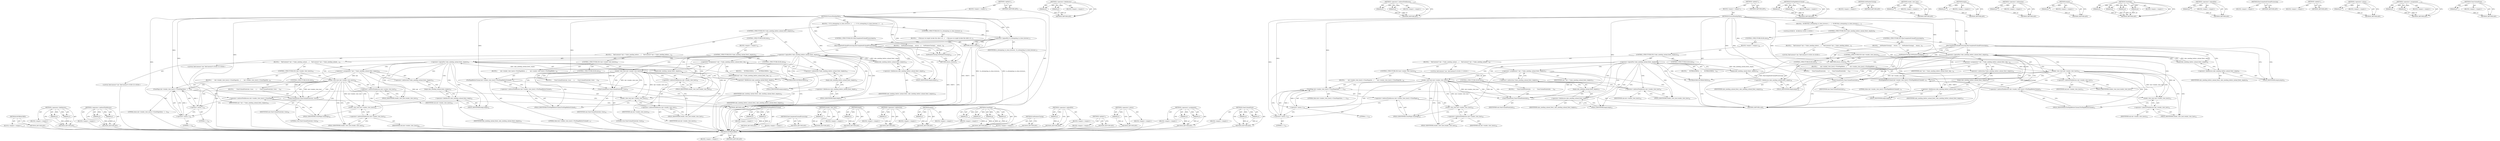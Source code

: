digraph "ClearUnloadState" {
vulnerable_175 [label=<(METHOD,NOTREACHED)>];
vulnerable_176 [label=<(BLOCK,&lt;empty&gt;,&lt;empty&gt;)>];
vulnerable_177 [label=<(METHOD_RETURN,ANY)>];
vulnerable_128 [label=<(METHOD,&lt;operator&gt;.fieldAccess)>];
vulnerable_129 [label=<(PARAM,p1)>];
vulnerable_130 [label=<(PARAM,p2)>];
vulnerable_131 [label=<(BLOCK,&lt;empty&gt;,&lt;empty&gt;)>];
vulnerable_132 [label=<(METHOD_RETURN,ANY)>];
vulnerable_150 [label=<(METHOD,&lt;operator&gt;.indirectFieldAccess)>];
vulnerable_151 [label=<(PARAM,p1)>];
vulnerable_152 [label=<(PARAM,p2)>];
vulnerable_153 [label=<(BLOCK,&lt;empty&gt;,&lt;empty&gt;)>];
vulnerable_154 [label=<(METHOD_RETURN,ANY)>];
vulnerable_6 [label=<(METHOD,&lt;global&gt;)<SUB>1</SUB>>];
vulnerable_7 [label=<(BLOCK,&lt;empty&gt;,&lt;empty&gt;)<SUB>1</SUB>>];
vulnerable_8 [label=<(METHOD,ProcessPendingTabs)<SUB>1</SUB>>];
vulnerable_9 [label=<(BLOCK,{
  DCHECK(is_attempting_to_close_browser_);
 
...,{
  DCHECK(is_attempting_to_close_browser_);
 
...)<SUB>1</SUB>>];
vulnerable_10 [label="<(LOCAL,DCHECK : DCHECK)<SUB>2</SUB>>"];
vulnerable_11 [label=<(CONTROL_STRUCTURE,IF,if (HasCompletedUnloadProcessing()))<SUB>4</SUB>>];
vulnerable_12 [label=<(HasCompletedUnloadProcessing,HasCompletedUnloadProcessing())<SUB>4</SUB>>];
vulnerable_13 [label=<(BLOCK,{
    OnWindowClosing();
    return;
  },{
    OnWindowClosing();
    return;
  })<SUB>4</SUB>>];
vulnerable_14 [label=<(OnWindowClosing,OnWindowClosing())<SUB>5</SUB>>];
vulnerable_15 [label=<(RETURN,return;,return;)<SUB>6</SUB>>];
vulnerable_16 [label=<(CONTROL_STRUCTURE,IF,if (!tabs_needing_before_unload_fired_.empty()))<SUB>9</SUB>>];
vulnerable_17 [label=<(&lt;operator&gt;.logicalNot,!tabs_needing_before_unload_fired_.empty())<SUB>9</SUB>>];
vulnerable_18 [label=<(empty,tabs_needing_before_unload_fired_.empty())<SUB>9</SUB>>];
vulnerable_19 [label=<(&lt;operator&gt;.fieldAccess,tabs_needing_before_unload_fired_.empty)<SUB>9</SUB>>];
vulnerable_20 [label=<(IDENTIFIER,tabs_needing_before_unload_fired_,tabs_needing_before_unload_fired_.empty())<SUB>9</SUB>>];
vulnerable_21 [label=<(FIELD_IDENTIFIER,empty,empty)<SUB>9</SUB>>];
vulnerable_22 [label=<(BLOCK,{
    TabContents* tab = *(tabs_needing_before_...,{
    TabContents* tab = *(tabs_needing_before_...)<SUB>9</SUB>>];
vulnerable_23 [label="<(LOCAL,TabContents* tab: TabContents*)<SUB>10</SUB>>"];
vulnerable_24 [label=<(&lt;operator&gt;.assignment,* tab = *(tabs_needing_before_unload_fired_.beg...)<SUB>10</SUB>>];
vulnerable_25 [label=<(IDENTIFIER,tab,* tab = *(tabs_needing_before_unload_fired_.beg...)<SUB>10</SUB>>];
vulnerable_26 [label=<(&lt;operator&gt;.indirection,*(tabs_needing_before_unload_fired_.begin()))<SUB>10</SUB>>];
vulnerable_27 [label=<(begin,tabs_needing_before_unload_fired_.begin())<SUB>10</SUB>>];
vulnerable_28 [label=<(&lt;operator&gt;.fieldAccess,tabs_needing_before_unload_fired_.begin)<SUB>10</SUB>>];
vulnerable_29 [label=<(IDENTIFIER,tabs_needing_before_unload_fired_,tabs_needing_before_unload_fired_.begin())<SUB>10</SUB>>];
vulnerable_30 [label=<(FIELD_IDENTIFIER,begin,begin)<SUB>10</SUB>>];
vulnerable_31 [label=<(CONTROL_STRUCTURE,IF,if (tab-&gt;render_view_host()))<SUB>11</SUB>>];
vulnerable_32 [label=<(render_view_host,tab-&gt;render_view_host())<SUB>11</SUB>>];
vulnerable_33 [label=<(&lt;operator&gt;.indirectFieldAccess,tab-&gt;render_view_host)<SUB>11</SUB>>];
vulnerable_34 [label=<(IDENTIFIER,tab,tab-&gt;render_view_host())<SUB>11</SUB>>];
vulnerable_35 [label=<(FIELD_IDENTIFIER,render_view_host,render_view_host)<SUB>11</SUB>>];
vulnerable_36 [label=<(BLOCK,{
       tab-&gt;render_view_host()-&gt;FirePageBefor...,{
       tab-&gt;render_view_host()-&gt;FirePageBefor...)<SUB>11</SUB>>];
vulnerable_37 [label=<(FirePageBeforeUnload,tab-&gt;render_view_host()-&gt;FirePageBeforeUnload(f...)<SUB>12</SUB>>];
vulnerable_38 [label=<(&lt;operator&gt;.indirectFieldAccess,tab-&gt;render_view_host()-&gt;FirePageBeforeUnload)<SUB>12</SUB>>];
vulnerable_39 [label=<(render_view_host,tab-&gt;render_view_host())<SUB>12</SUB>>];
vulnerable_40 [label=<(&lt;operator&gt;.indirectFieldAccess,tab-&gt;render_view_host)<SUB>12</SUB>>];
vulnerable_41 [label=<(IDENTIFIER,tab,tab-&gt;render_view_host())<SUB>12</SUB>>];
vulnerable_42 [label=<(FIELD_IDENTIFIER,render_view_host,render_view_host)<SUB>12</SUB>>];
vulnerable_43 [label=<(FIELD_IDENTIFIER,FirePageBeforeUnload,FirePageBeforeUnload)<SUB>12</SUB>>];
vulnerable_44 [label=<(LITERAL,false,tab-&gt;render_view_host()-&gt;FirePageBeforeUnload(f...)<SUB>12</SUB>>];
vulnerable_45 [label=<(CONTROL_STRUCTURE,ELSE,else)<SUB>13</SUB>>];
vulnerable_46 [label=<(BLOCK,{
      ClearUnloadState(tab);
     },{
      ClearUnloadState(tab);
     })<SUB>13</SUB>>];
vulnerable_47 [label=<(ClearUnloadState,ClearUnloadState(tab))<SUB>14</SUB>>];
vulnerable_48 [label=<(IDENTIFIER,tab,ClearUnloadState(tab))<SUB>14</SUB>>];
vulnerable_49 [label=<(CONTROL_STRUCTURE,ELSE,else)<SUB>16</SUB>>];
vulnerable_50 [label=<(BLOCK,&lt;empty&gt;,&lt;empty&gt;)<SUB>16</SUB>>];
vulnerable_51 [label=<(CONTROL_STRUCTURE,IF,if (!tabs_needing_unload_fired_.empty()))<SUB>16</SUB>>];
vulnerable_52 [label=<(&lt;operator&gt;.logicalNot,!tabs_needing_unload_fired_.empty())<SUB>16</SUB>>];
vulnerable_53 [label=<(empty,tabs_needing_unload_fired_.empty())<SUB>16</SUB>>];
vulnerable_54 [label=<(&lt;operator&gt;.fieldAccess,tabs_needing_unload_fired_.empty)<SUB>16</SUB>>];
vulnerable_55 [label=<(IDENTIFIER,tabs_needing_unload_fired_,tabs_needing_unload_fired_.empty())<SUB>16</SUB>>];
vulnerable_56 [label=<(FIELD_IDENTIFIER,empty,empty)<SUB>16</SUB>>];
vulnerable_57 [label=<(BLOCK,{
    TabContents* tab = *(tabs_needing_unload_...,{
    TabContents* tab = *(tabs_needing_unload_...)<SUB>16</SUB>>];
vulnerable_58 [label="<(LOCAL,TabContents* tab: TabContents*)<SUB>17</SUB>>"];
vulnerable_59 [label=<(&lt;operator&gt;.assignment,* tab = *(tabs_needing_unload_fired_.begin()))<SUB>17</SUB>>];
vulnerable_60 [label=<(IDENTIFIER,tab,* tab = *(tabs_needing_unload_fired_.begin()))<SUB>17</SUB>>];
vulnerable_61 [label=<(&lt;operator&gt;.indirection,*(tabs_needing_unload_fired_.begin()))<SUB>17</SUB>>];
vulnerable_62 [label=<(begin,tabs_needing_unload_fired_.begin())<SUB>17</SUB>>];
vulnerable_63 [label=<(&lt;operator&gt;.fieldAccess,tabs_needing_unload_fired_.begin)<SUB>17</SUB>>];
vulnerable_64 [label=<(IDENTIFIER,tabs_needing_unload_fired_,tabs_needing_unload_fired_.begin())<SUB>17</SUB>>];
vulnerable_65 [label=<(FIELD_IDENTIFIER,begin,begin)<SUB>17</SUB>>];
vulnerable_66 [label=<(CONTROL_STRUCTURE,IF,if (tab-&gt;render_view_host()))<SUB>18</SUB>>];
vulnerable_67 [label=<(render_view_host,tab-&gt;render_view_host())<SUB>18</SUB>>];
vulnerable_68 [label=<(&lt;operator&gt;.indirectFieldAccess,tab-&gt;render_view_host)<SUB>18</SUB>>];
vulnerable_69 [label=<(IDENTIFIER,tab,tab-&gt;render_view_host())<SUB>18</SUB>>];
vulnerable_70 [label=<(FIELD_IDENTIFIER,render_view_host,render_view_host)<SUB>18</SUB>>];
vulnerable_71 [label=<(BLOCK,{
       tab-&gt;render_view_host()-&gt;ClosePage(fal...,{
       tab-&gt;render_view_host()-&gt;ClosePage(fal...)<SUB>18</SUB>>];
vulnerable_72 [label=<(ClosePage,tab-&gt;render_view_host()-&gt;ClosePage(false, -1, -1))<SUB>19</SUB>>];
vulnerable_73 [label=<(&lt;operator&gt;.indirectFieldAccess,tab-&gt;render_view_host()-&gt;ClosePage)<SUB>19</SUB>>];
vulnerable_74 [label=<(render_view_host,tab-&gt;render_view_host())<SUB>19</SUB>>];
vulnerable_75 [label=<(&lt;operator&gt;.indirectFieldAccess,tab-&gt;render_view_host)<SUB>19</SUB>>];
vulnerable_76 [label=<(IDENTIFIER,tab,tab-&gt;render_view_host())<SUB>19</SUB>>];
vulnerable_77 [label=<(FIELD_IDENTIFIER,render_view_host,render_view_host)<SUB>19</SUB>>];
vulnerable_78 [label=<(FIELD_IDENTIFIER,ClosePage,ClosePage)<SUB>19</SUB>>];
vulnerable_79 [label=<(LITERAL,false,tab-&gt;render_view_host()-&gt;ClosePage(false, -1, -1))<SUB>19</SUB>>];
vulnerable_80 [label=<(&lt;operator&gt;.minus,-1)<SUB>19</SUB>>];
vulnerable_81 [label=<(LITERAL,1,-1)<SUB>19</SUB>>];
vulnerable_82 [label=<(&lt;operator&gt;.minus,-1)<SUB>19</SUB>>];
vulnerable_83 [label=<(LITERAL,1,-1)<SUB>19</SUB>>];
vulnerable_84 [label=<(CONTROL_STRUCTURE,ELSE,else)<SUB>20</SUB>>];
vulnerable_85 [label=<(BLOCK,{
      ClearUnloadState(tab);
     },{
      ClearUnloadState(tab);
     })<SUB>20</SUB>>];
vulnerable_86 [label=<(ClearUnloadState,ClearUnloadState(tab))<SUB>21</SUB>>];
vulnerable_87 [label=<(IDENTIFIER,tab,ClearUnloadState(tab))<SUB>21</SUB>>];
vulnerable_88 [label=<(CONTROL_STRUCTURE,ELSE,else)<SUB>23</SUB>>];
vulnerable_89 [label=<(BLOCK,{
     NOTREACHED();
  },{
     NOTREACHED();
  })<SUB>23</SUB>>];
vulnerable_90 [label=<(NOTREACHED,NOTREACHED())<SUB>24</SUB>>];
vulnerable_91 [label=<(METHOD_RETURN,void)<SUB>1</SUB>>];
vulnerable_93 [label=<(METHOD_RETURN,ANY)<SUB>1</SUB>>];
vulnerable_155 [label=<(METHOD,FirePageBeforeUnload)>];
vulnerable_156 [label=<(PARAM,p1)>];
vulnerable_157 [label=<(PARAM,p2)>];
vulnerable_158 [label=<(BLOCK,&lt;empty&gt;,&lt;empty&gt;)>];
vulnerable_159 [label=<(METHOD_RETURN,ANY)>];
vulnerable_117 [label=<(METHOD,OnWindowClosing)>];
vulnerable_118 [label=<(BLOCK,&lt;empty&gt;,&lt;empty&gt;)>];
vulnerable_119 [label=<(METHOD_RETURN,ANY)>];
vulnerable_146 [label=<(METHOD,render_view_host)>];
vulnerable_147 [label=<(PARAM,p1)>];
vulnerable_148 [label=<(BLOCK,&lt;empty&gt;,&lt;empty&gt;)>];
vulnerable_149 [label=<(METHOD_RETURN,ANY)>];
vulnerable_142 [label=<(METHOD,begin)>];
vulnerable_143 [label=<(PARAM,p1)>];
vulnerable_144 [label=<(BLOCK,&lt;empty&gt;,&lt;empty&gt;)>];
vulnerable_145 [label=<(METHOD_RETURN,ANY)>];
vulnerable_138 [label=<(METHOD,&lt;operator&gt;.indirection)>];
vulnerable_139 [label=<(PARAM,p1)>];
vulnerable_140 [label=<(BLOCK,&lt;empty&gt;,&lt;empty&gt;)>];
vulnerable_141 [label=<(METHOD_RETURN,ANY)>];
vulnerable_124 [label=<(METHOD,empty)>];
vulnerable_125 [label=<(PARAM,p1)>];
vulnerable_126 [label=<(BLOCK,&lt;empty&gt;,&lt;empty&gt;)>];
vulnerable_127 [label=<(METHOD_RETURN,ANY)>];
vulnerable_164 [label=<(METHOD,ClosePage)>];
vulnerable_165 [label=<(PARAM,p1)>];
vulnerable_166 [label=<(PARAM,p2)>];
vulnerable_167 [label=<(PARAM,p3)>];
vulnerable_168 [label=<(PARAM,p4)>];
vulnerable_169 [label=<(BLOCK,&lt;empty&gt;,&lt;empty&gt;)>];
vulnerable_170 [label=<(METHOD_RETURN,ANY)>];
vulnerable_120 [label=<(METHOD,&lt;operator&gt;.logicalNot)>];
vulnerable_121 [label=<(PARAM,p1)>];
vulnerable_122 [label=<(BLOCK,&lt;empty&gt;,&lt;empty&gt;)>];
vulnerable_123 [label=<(METHOD_RETURN,ANY)>];
vulnerable_114 [label=<(METHOD,HasCompletedUnloadProcessing)>];
vulnerable_115 [label=<(BLOCK,&lt;empty&gt;,&lt;empty&gt;)>];
vulnerable_116 [label=<(METHOD_RETURN,ANY)>];
vulnerable_108 [label=<(METHOD,&lt;global&gt;)<SUB>1</SUB>>];
vulnerable_109 [label=<(BLOCK,&lt;empty&gt;,&lt;empty&gt;)>];
vulnerable_110 [label=<(METHOD_RETURN,ANY)>];
vulnerable_171 [label=<(METHOD,&lt;operator&gt;.minus)>];
vulnerable_172 [label=<(PARAM,p1)>];
vulnerable_173 [label=<(BLOCK,&lt;empty&gt;,&lt;empty&gt;)>];
vulnerable_174 [label=<(METHOD_RETURN,ANY)>];
vulnerable_133 [label=<(METHOD,&lt;operator&gt;.assignment)>];
vulnerable_134 [label=<(PARAM,p1)>];
vulnerable_135 [label=<(PARAM,p2)>];
vulnerable_136 [label=<(BLOCK,&lt;empty&gt;,&lt;empty&gt;)>];
vulnerable_137 [label=<(METHOD_RETURN,ANY)>];
vulnerable_160 [label=<(METHOD,ClearUnloadState)>];
vulnerable_161 [label=<(PARAM,p1)>];
vulnerable_162 [label=<(BLOCK,&lt;empty&gt;,&lt;empty&gt;)>];
vulnerable_163 [label=<(METHOD_RETURN,ANY)>];
fixed_180 [label=<(METHOD,NOTREACHED)>];
fixed_181 [label=<(BLOCK,&lt;empty&gt;,&lt;empty&gt;)>];
fixed_182 [label=<(METHOD_RETURN,ANY)>];
fixed_132 [label=<(METHOD,&lt;operator&gt;.fieldAccess)>];
fixed_133 [label=<(PARAM,p1)>];
fixed_134 [label=<(PARAM,p2)>];
fixed_135 [label=<(BLOCK,&lt;empty&gt;,&lt;empty&gt;)>];
fixed_136 [label=<(METHOD_RETURN,ANY)>];
fixed_154 [label=<(METHOD,&lt;operator&gt;.indirectFieldAccess)>];
fixed_155 [label=<(PARAM,p1)>];
fixed_156 [label=<(PARAM,p2)>];
fixed_157 [label=<(BLOCK,&lt;empty&gt;,&lt;empty&gt;)>];
fixed_158 [label=<(METHOD_RETURN,ANY)>];
fixed_6 [label=<(METHOD,&lt;global&gt;)<SUB>1</SUB>>];
fixed_7 [label=<(BLOCK,&lt;empty&gt;,&lt;empty&gt;)<SUB>1</SUB>>];
fixed_8 [label=<(METHOD,ProcessPendingTabs)<SUB>1</SUB>>];
fixed_9 [label=<(BLOCK,{
  if (!is_attempting_to_close_browser_) {
   ...,{
  if (!is_attempting_to_close_browser_) {
   ...)<SUB>1</SUB>>];
fixed_10 [label=<(CONTROL_STRUCTURE,IF,if (!is_attempting_to_close_browser_))<SUB>2</SUB>>];
fixed_11 [label=<(&lt;operator&gt;.logicalNot,!is_attempting_to_close_browser_)<SUB>2</SUB>>];
fixed_12 [label=<(IDENTIFIER,is_attempting_to_close_browser_,!is_attempting_to_close_browser_)<SUB>2</SUB>>];
fixed_13 [label=<(BLOCK,{
    // Because we might invoke this after a d...,{
    // Because we might invoke this after a d...)<SUB>2</SUB>>];
fixed_14 [label=<(RETURN,return;,return;)<SUB>6</SUB>>];
fixed_15 [label=<(CONTROL_STRUCTURE,IF,if (HasCompletedUnloadProcessing()))<SUB>9</SUB>>];
fixed_16 [label=<(HasCompletedUnloadProcessing,HasCompletedUnloadProcessing())<SUB>9</SUB>>];
fixed_17 [label=<(BLOCK,{
    OnWindowClosing();
    return;
  },{
    OnWindowClosing();
    return;
  })<SUB>9</SUB>>];
fixed_18 [label=<(OnWindowClosing,OnWindowClosing())<SUB>10</SUB>>];
fixed_19 [label=<(RETURN,return;,return;)<SUB>11</SUB>>];
fixed_20 [label=<(CONTROL_STRUCTURE,IF,if (!tabs_needing_before_unload_fired_.empty()))<SUB>14</SUB>>];
fixed_21 [label=<(&lt;operator&gt;.logicalNot,!tabs_needing_before_unload_fired_.empty())<SUB>14</SUB>>];
fixed_22 [label=<(empty,tabs_needing_before_unload_fired_.empty())<SUB>14</SUB>>];
fixed_23 [label=<(&lt;operator&gt;.fieldAccess,tabs_needing_before_unload_fired_.empty)<SUB>14</SUB>>];
fixed_24 [label=<(IDENTIFIER,tabs_needing_before_unload_fired_,tabs_needing_before_unload_fired_.empty())<SUB>14</SUB>>];
fixed_25 [label=<(FIELD_IDENTIFIER,empty,empty)<SUB>14</SUB>>];
fixed_26 [label=<(BLOCK,{
    TabContents* tab = *(tabs_needing_before_...,{
    TabContents* tab = *(tabs_needing_before_...)<SUB>14</SUB>>];
fixed_27 [label="<(LOCAL,TabContents* tab: TabContents*)<SUB>15</SUB>>"];
fixed_28 [label=<(&lt;operator&gt;.assignment,* tab = *(tabs_needing_before_unload_fired_.beg...)<SUB>15</SUB>>];
fixed_29 [label=<(IDENTIFIER,tab,* tab = *(tabs_needing_before_unload_fired_.beg...)<SUB>15</SUB>>];
fixed_30 [label=<(&lt;operator&gt;.indirection,*(tabs_needing_before_unload_fired_.begin()))<SUB>15</SUB>>];
fixed_31 [label=<(begin,tabs_needing_before_unload_fired_.begin())<SUB>15</SUB>>];
fixed_32 [label=<(&lt;operator&gt;.fieldAccess,tabs_needing_before_unload_fired_.begin)<SUB>15</SUB>>];
fixed_33 [label=<(IDENTIFIER,tabs_needing_before_unload_fired_,tabs_needing_before_unload_fired_.begin())<SUB>15</SUB>>];
fixed_34 [label=<(FIELD_IDENTIFIER,begin,begin)<SUB>15</SUB>>];
fixed_35 [label=<(CONTROL_STRUCTURE,IF,if (tab-&gt;render_view_host()))<SUB>16</SUB>>];
fixed_36 [label=<(render_view_host,tab-&gt;render_view_host())<SUB>16</SUB>>];
fixed_37 [label=<(&lt;operator&gt;.indirectFieldAccess,tab-&gt;render_view_host)<SUB>16</SUB>>];
fixed_38 [label=<(IDENTIFIER,tab,tab-&gt;render_view_host())<SUB>16</SUB>>];
fixed_39 [label=<(FIELD_IDENTIFIER,render_view_host,render_view_host)<SUB>16</SUB>>];
fixed_40 [label=<(BLOCK,{
       tab-&gt;render_view_host()-&gt;FirePageBefor...,{
       tab-&gt;render_view_host()-&gt;FirePageBefor...)<SUB>16</SUB>>];
fixed_41 [label=<(FirePageBeforeUnload,tab-&gt;render_view_host()-&gt;FirePageBeforeUnload(f...)<SUB>17</SUB>>];
fixed_42 [label=<(&lt;operator&gt;.indirectFieldAccess,tab-&gt;render_view_host()-&gt;FirePageBeforeUnload)<SUB>17</SUB>>];
fixed_43 [label=<(render_view_host,tab-&gt;render_view_host())<SUB>17</SUB>>];
fixed_44 [label=<(&lt;operator&gt;.indirectFieldAccess,tab-&gt;render_view_host)<SUB>17</SUB>>];
fixed_45 [label=<(IDENTIFIER,tab,tab-&gt;render_view_host())<SUB>17</SUB>>];
fixed_46 [label=<(FIELD_IDENTIFIER,render_view_host,render_view_host)<SUB>17</SUB>>];
fixed_47 [label=<(FIELD_IDENTIFIER,FirePageBeforeUnload,FirePageBeforeUnload)<SUB>17</SUB>>];
fixed_48 [label=<(LITERAL,false,tab-&gt;render_view_host()-&gt;FirePageBeforeUnload(f...)<SUB>17</SUB>>];
fixed_49 [label=<(CONTROL_STRUCTURE,ELSE,else)<SUB>18</SUB>>];
fixed_50 [label=<(BLOCK,{
      ClearUnloadState(tab, true);
     },{
      ClearUnloadState(tab, true);
     })<SUB>18</SUB>>];
fixed_51 [label=<(ClearUnloadState,ClearUnloadState(tab, true))<SUB>19</SUB>>];
fixed_52 [label=<(IDENTIFIER,tab,ClearUnloadState(tab, true))<SUB>19</SUB>>];
fixed_53 [label=<(LITERAL,true,ClearUnloadState(tab, true))<SUB>19</SUB>>];
fixed_54 [label=<(CONTROL_STRUCTURE,ELSE,else)<SUB>21</SUB>>];
fixed_55 [label=<(BLOCK,&lt;empty&gt;,&lt;empty&gt;)<SUB>21</SUB>>];
fixed_56 [label=<(CONTROL_STRUCTURE,IF,if (!tabs_needing_unload_fired_.empty()))<SUB>21</SUB>>];
fixed_57 [label=<(&lt;operator&gt;.logicalNot,!tabs_needing_unload_fired_.empty())<SUB>21</SUB>>];
fixed_58 [label=<(empty,tabs_needing_unload_fired_.empty())<SUB>21</SUB>>];
fixed_59 [label=<(&lt;operator&gt;.fieldAccess,tabs_needing_unload_fired_.empty)<SUB>21</SUB>>];
fixed_60 [label=<(IDENTIFIER,tabs_needing_unload_fired_,tabs_needing_unload_fired_.empty())<SUB>21</SUB>>];
fixed_61 [label=<(FIELD_IDENTIFIER,empty,empty)<SUB>21</SUB>>];
fixed_62 [label=<(BLOCK,{
    TabContents* tab = *(tabs_needing_unload_...,{
    TabContents* tab = *(tabs_needing_unload_...)<SUB>21</SUB>>];
fixed_63 [label="<(LOCAL,TabContents* tab: TabContents*)<SUB>22</SUB>>"];
fixed_64 [label=<(&lt;operator&gt;.assignment,* tab = *(tabs_needing_unload_fired_.begin()))<SUB>22</SUB>>];
fixed_65 [label=<(IDENTIFIER,tab,* tab = *(tabs_needing_unload_fired_.begin()))<SUB>22</SUB>>];
fixed_66 [label=<(&lt;operator&gt;.indirection,*(tabs_needing_unload_fired_.begin()))<SUB>22</SUB>>];
fixed_67 [label=<(begin,tabs_needing_unload_fired_.begin())<SUB>22</SUB>>];
fixed_68 [label=<(&lt;operator&gt;.fieldAccess,tabs_needing_unload_fired_.begin)<SUB>22</SUB>>];
fixed_69 [label=<(IDENTIFIER,tabs_needing_unload_fired_,tabs_needing_unload_fired_.begin())<SUB>22</SUB>>];
fixed_70 [label=<(FIELD_IDENTIFIER,begin,begin)<SUB>22</SUB>>];
fixed_71 [label=<(CONTROL_STRUCTURE,IF,if (tab-&gt;render_view_host()))<SUB>23</SUB>>];
fixed_72 [label=<(render_view_host,tab-&gt;render_view_host())<SUB>23</SUB>>];
fixed_73 [label=<(&lt;operator&gt;.indirectFieldAccess,tab-&gt;render_view_host)<SUB>23</SUB>>];
fixed_74 [label=<(IDENTIFIER,tab,tab-&gt;render_view_host())<SUB>23</SUB>>];
fixed_75 [label=<(FIELD_IDENTIFIER,render_view_host,render_view_host)<SUB>23</SUB>>];
fixed_76 [label=<(BLOCK,{
       tab-&gt;render_view_host()-&gt;ClosePage(fal...,{
       tab-&gt;render_view_host()-&gt;ClosePage(fal...)<SUB>23</SUB>>];
fixed_77 [label=<(ClosePage,tab-&gt;render_view_host()-&gt;ClosePage(false, -1, -1))<SUB>24</SUB>>];
fixed_78 [label=<(&lt;operator&gt;.indirectFieldAccess,tab-&gt;render_view_host()-&gt;ClosePage)<SUB>24</SUB>>];
fixed_79 [label=<(render_view_host,tab-&gt;render_view_host())<SUB>24</SUB>>];
fixed_80 [label=<(&lt;operator&gt;.indirectFieldAccess,tab-&gt;render_view_host)<SUB>24</SUB>>];
fixed_81 [label=<(IDENTIFIER,tab,tab-&gt;render_view_host())<SUB>24</SUB>>];
fixed_82 [label=<(FIELD_IDENTIFIER,render_view_host,render_view_host)<SUB>24</SUB>>];
fixed_83 [label=<(FIELD_IDENTIFIER,ClosePage,ClosePage)<SUB>24</SUB>>];
fixed_84 [label=<(LITERAL,false,tab-&gt;render_view_host()-&gt;ClosePage(false, -1, -1))<SUB>24</SUB>>];
fixed_85 [label=<(&lt;operator&gt;.minus,-1)<SUB>24</SUB>>];
fixed_86 [label=<(LITERAL,1,-1)<SUB>24</SUB>>];
fixed_87 [label=<(&lt;operator&gt;.minus,-1)<SUB>24</SUB>>];
fixed_88 [label=<(LITERAL,1,-1)<SUB>24</SUB>>];
fixed_89 [label=<(CONTROL_STRUCTURE,ELSE,else)<SUB>25</SUB>>];
fixed_90 [label=<(BLOCK,{
      ClearUnloadState(tab, true);
     },{
      ClearUnloadState(tab, true);
     })<SUB>25</SUB>>];
fixed_91 [label=<(ClearUnloadState,ClearUnloadState(tab, true))<SUB>26</SUB>>];
fixed_92 [label=<(IDENTIFIER,tab,ClearUnloadState(tab, true))<SUB>26</SUB>>];
fixed_93 [label=<(LITERAL,true,ClearUnloadState(tab, true))<SUB>26</SUB>>];
fixed_94 [label=<(CONTROL_STRUCTURE,ELSE,else)<SUB>28</SUB>>];
fixed_95 [label=<(BLOCK,{
     NOTREACHED();
  },{
     NOTREACHED();
  })<SUB>28</SUB>>];
fixed_96 [label=<(NOTREACHED,NOTREACHED())<SUB>29</SUB>>];
fixed_97 [label=<(METHOD_RETURN,void)<SUB>1</SUB>>];
fixed_99 [label=<(METHOD_RETURN,ANY)<SUB>1</SUB>>];
fixed_159 [label=<(METHOD,FirePageBeforeUnload)>];
fixed_160 [label=<(PARAM,p1)>];
fixed_161 [label=<(PARAM,p2)>];
fixed_162 [label=<(BLOCK,&lt;empty&gt;,&lt;empty&gt;)>];
fixed_163 [label=<(METHOD_RETURN,ANY)>];
fixed_122 [label=<(METHOD,HasCompletedUnloadProcessing)>];
fixed_123 [label=<(BLOCK,&lt;empty&gt;,&lt;empty&gt;)>];
fixed_124 [label=<(METHOD_RETURN,ANY)>];
fixed_150 [label=<(METHOD,render_view_host)>];
fixed_151 [label=<(PARAM,p1)>];
fixed_152 [label=<(BLOCK,&lt;empty&gt;,&lt;empty&gt;)>];
fixed_153 [label=<(METHOD_RETURN,ANY)>];
fixed_146 [label=<(METHOD,begin)>];
fixed_147 [label=<(PARAM,p1)>];
fixed_148 [label=<(BLOCK,&lt;empty&gt;,&lt;empty&gt;)>];
fixed_149 [label=<(METHOD_RETURN,ANY)>];
fixed_142 [label=<(METHOD,&lt;operator&gt;.indirection)>];
fixed_143 [label=<(PARAM,p1)>];
fixed_144 [label=<(BLOCK,&lt;empty&gt;,&lt;empty&gt;)>];
fixed_145 [label=<(METHOD_RETURN,ANY)>];
fixed_128 [label=<(METHOD,empty)>];
fixed_129 [label=<(PARAM,p1)>];
fixed_130 [label=<(BLOCK,&lt;empty&gt;,&lt;empty&gt;)>];
fixed_131 [label=<(METHOD_RETURN,ANY)>];
fixed_169 [label=<(METHOD,ClosePage)>];
fixed_170 [label=<(PARAM,p1)>];
fixed_171 [label=<(PARAM,p2)>];
fixed_172 [label=<(PARAM,p3)>];
fixed_173 [label=<(PARAM,p4)>];
fixed_174 [label=<(BLOCK,&lt;empty&gt;,&lt;empty&gt;)>];
fixed_175 [label=<(METHOD_RETURN,ANY)>];
fixed_125 [label=<(METHOD,OnWindowClosing)>];
fixed_126 [label=<(BLOCK,&lt;empty&gt;,&lt;empty&gt;)>];
fixed_127 [label=<(METHOD_RETURN,ANY)>];
fixed_118 [label=<(METHOD,&lt;operator&gt;.logicalNot)>];
fixed_119 [label=<(PARAM,p1)>];
fixed_120 [label=<(BLOCK,&lt;empty&gt;,&lt;empty&gt;)>];
fixed_121 [label=<(METHOD_RETURN,ANY)>];
fixed_112 [label=<(METHOD,&lt;global&gt;)<SUB>1</SUB>>];
fixed_113 [label=<(BLOCK,&lt;empty&gt;,&lt;empty&gt;)>];
fixed_114 [label=<(METHOD_RETURN,ANY)>];
fixed_176 [label=<(METHOD,&lt;operator&gt;.minus)>];
fixed_177 [label=<(PARAM,p1)>];
fixed_178 [label=<(BLOCK,&lt;empty&gt;,&lt;empty&gt;)>];
fixed_179 [label=<(METHOD_RETURN,ANY)>];
fixed_137 [label=<(METHOD,&lt;operator&gt;.assignment)>];
fixed_138 [label=<(PARAM,p1)>];
fixed_139 [label=<(PARAM,p2)>];
fixed_140 [label=<(BLOCK,&lt;empty&gt;,&lt;empty&gt;)>];
fixed_141 [label=<(METHOD_RETURN,ANY)>];
fixed_164 [label=<(METHOD,ClearUnloadState)>];
fixed_165 [label=<(PARAM,p1)>];
fixed_166 [label=<(PARAM,p2)>];
fixed_167 [label=<(BLOCK,&lt;empty&gt;,&lt;empty&gt;)>];
fixed_168 [label=<(METHOD_RETURN,ANY)>];
vulnerable_175 -> vulnerable_176  [key=0, label="AST: "];
vulnerable_175 -> vulnerable_177  [key=0, label="AST: "];
vulnerable_175 -> vulnerable_177  [key=1, label="CFG: "];
vulnerable_128 -> vulnerable_129  [key=0, label="AST: "];
vulnerable_128 -> vulnerable_129  [key=1, label="DDG: "];
vulnerable_128 -> vulnerable_131  [key=0, label="AST: "];
vulnerable_128 -> vulnerable_130  [key=0, label="AST: "];
vulnerable_128 -> vulnerable_130  [key=1, label="DDG: "];
vulnerable_128 -> vulnerable_132  [key=0, label="AST: "];
vulnerable_128 -> vulnerable_132  [key=1, label="CFG: "];
vulnerable_129 -> vulnerable_132  [key=0, label="DDG: p1"];
vulnerable_130 -> vulnerable_132  [key=0, label="DDG: p2"];
vulnerable_150 -> vulnerable_151  [key=0, label="AST: "];
vulnerable_150 -> vulnerable_151  [key=1, label="DDG: "];
vulnerable_150 -> vulnerable_153  [key=0, label="AST: "];
vulnerable_150 -> vulnerable_152  [key=0, label="AST: "];
vulnerable_150 -> vulnerable_152  [key=1, label="DDG: "];
vulnerable_150 -> vulnerable_154  [key=0, label="AST: "];
vulnerable_150 -> vulnerable_154  [key=1, label="CFG: "];
vulnerable_151 -> vulnerable_154  [key=0, label="DDG: p1"];
vulnerable_152 -> vulnerable_154  [key=0, label="DDG: p2"];
vulnerable_6 -> vulnerable_7  [key=0, label="AST: "];
vulnerable_6 -> vulnerable_93  [key=0, label="AST: "];
vulnerable_6 -> vulnerable_93  [key=1, label="CFG: "];
vulnerable_7 -> vulnerable_8  [key=0, label="AST: "];
vulnerable_8 -> vulnerable_9  [key=0, label="AST: "];
vulnerable_8 -> vulnerable_91  [key=0, label="AST: "];
vulnerable_8 -> vulnerable_12  [key=0, label="CFG: "];
vulnerable_8 -> vulnerable_12  [key=1, label="DDG: "];
vulnerable_8 -> vulnerable_14  [key=0, label="DDG: "];
vulnerable_8 -> vulnerable_15  [key=0, label="DDG: "];
vulnerable_8 -> vulnerable_37  [key=0, label="DDG: "];
vulnerable_8 -> vulnerable_47  [key=0, label="DDG: "];
vulnerable_8 -> vulnerable_90  [key=0, label="DDG: "];
vulnerable_8 -> vulnerable_72  [key=0, label="DDG: "];
vulnerable_8 -> vulnerable_80  [key=0, label="DDG: "];
vulnerable_8 -> vulnerable_82  [key=0, label="DDG: "];
vulnerable_8 -> vulnerable_86  [key=0, label="DDG: "];
vulnerable_9 -> vulnerable_10  [key=0, label="AST: "];
vulnerable_9 -> vulnerable_11  [key=0, label="AST: "];
vulnerable_9 -> vulnerable_16  [key=0, label="AST: "];
vulnerable_11 -> vulnerable_12  [key=0, label="AST: "];
vulnerable_11 -> vulnerable_13  [key=0, label="AST: "];
vulnerable_12 -> vulnerable_14  [key=0, label="CFG: "];
vulnerable_12 -> vulnerable_14  [key=1, label="CDG: "];
vulnerable_12 -> vulnerable_21  [key=0, label="CFG: "];
vulnerable_12 -> vulnerable_21  [key=1, label="CDG: "];
vulnerable_12 -> vulnerable_91  [key=0, label="DDG: HasCompletedUnloadProcessing()"];
vulnerable_12 -> vulnerable_17  [key=0, label="CDG: "];
vulnerable_12 -> vulnerable_15  [key=0, label="CDG: "];
vulnerable_12 -> vulnerable_19  [key=0, label="CDG: "];
vulnerable_12 -> vulnerable_18  [key=0, label="CDG: "];
vulnerable_13 -> vulnerable_14  [key=0, label="AST: "];
vulnerable_13 -> vulnerable_15  [key=0, label="AST: "];
vulnerable_14 -> vulnerable_15  [key=0, label="CFG: "];
vulnerable_14 -> vulnerable_91  [key=0, label="DDG: OnWindowClosing()"];
vulnerable_15 -> vulnerable_91  [key=0, label="CFG: "];
vulnerable_15 -> vulnerable_91  [key=1, label="DDG: &lt;RET&gt;"];
vulnerable_16 -> vulnerable_17  [key=0, label="AST: "];
vulnerable_16 -> vulnerable_22  [key=0, label="AST: "];
vulnerable_16 -> vulnerable_49  [key=0, label="AST: "];
vulnerable_17 -> vulnerable_18  [key=0, label="AST: "];
vulnerable_17 -> vulnerable_30  [key=0, label="CFG: "];
vulnerable_17 -> vulnerable_30  [key=1, label="CDG: "];
vulnerable_17 -> vulnerable_56  [key=0, label="CFG: "];
vulnerable_17 -> vulnerable_56  [key=1, label="CDG: "];
vulnerable_17 -> vulnerable_32  [key=0, label="CDG: "];
vulnerable_17 -> vulnerable_26  [key=0, label="CDG: "];
vulnerable_17 -> vulnerable_28  [key=0, label="CDG: "];
vulnerable_17 -> vulnerable_52  [key=0, label="CDG: "];
vulnerable_17 -> vulnerable_27  [key=0, label="CDG: "];
vulnerable_17 -> vulnerable_35  [key=0, label="CDG: "];
vulnerable_17 -> vulnerable_54  [key=0, label="CDG: "];
vulnerable_17 -> vulnerable_24  [key=0, label="CDG: "];
vulnerable_17 -> vulnerable_33  [key=0, label="CDG: "];
vulnerable_17 -> vulnerable_53  [key=0, label="CDG: "];
vulnerable_18 -> vulnerable_19  [key=0, label="AST: "];
vulnerable_18 -> vulnerable_17  [key=0, label="CFG: "];
vulnerable_18 -> vulnerable_17  [key=1, label="DDG: tabs_needing_before_unload_fired_.empty"];
vulnerable_19 -> vulnerable_20  [key=0, label="AST: "];
vulnerable_19 -> vulnerable_21  [key=0, label="AST: "];
vulnerable_19 -> vulnerable_18  [key=0, label="CFG: "];
vulnerable_21 -> vulnerable_19  [key=0, label="CFG: "];
vulnerable_22 -> vulnerable_23  [key=0, label="AST: "];
vulnerable_22 -> vulnerable_24  [key=0, label="AST: "];
vulnerable_22 -> vulnerable_31  [key=0, label="AST: "];
vulnerable_24 -> vulnerable_25  [key=0, label="AST: "];
vulnerable_24 -> vulnerable_26  [key=0, label="AST: "];
vulnerable_24 -> vulnerable_35  [key=0, label="CFG: "];
vulnerable_24 -> vulnerable_32  [key=0, label="DDG: tab"];
vulnerable_24 -> vulnerable_47  [key=0, label="DDG: tab"];
vulnerable_24 -> vulnerable_39  [key=0, label="DDG: tab"];
vulnerable_26 -> vulnerable_27  [key=0, label="AST: "];
vulnerable_26 -> vulnerable_24  [key=0, label="CFG: "];
vulnerable_27 -> vulnerable_28  [key=0, label="AST: "];
vulnerable_27 -> vulnerable_26  [key=0, label="CFG: "];
vulnerable_28 -> vulnerable_29  [key=0, label="AST: "];
vulnerable_28 -> vulnerable_30  [key=0, label="AST: "];
vulnerable_28 -> vulnerable_27  [key=0, label="CFG: "];
vulnerable_30 -> vulnerable_28  [key=0, label="CFG: "];
vulnerable_31 -> vulnerable_32  [key=0, label="AST: "];
vulnerable_31 -> vulnerable_36  [key=0, label="AST: "];
vulnerable_31 -> vulnerable_45  [key=0, label="AST: "];
vulnerable_32 -> vulnerable_33  [key=0, label="AST: "];
vulnerable_32 -> vulnerable_42  [key=0, label="CFG: "];
vulnerable_32 -> vulnerable_42  [key=1, label="CDG: "];
vulnerable_32 -> vulnerable_47  [key=0, label="CFG: "];
vulnerable_32 -> vulnerable_47  [key=1, label="DDG: tab-&gt;render_view_host"];
vulnerable_32 -> vulnerable_47  [key=2, label="CDG: "];
vulnerable_32 -> vulnerable_39  [key=0, label="DDG: tab-&gt;render_view_host"];
vulnerable_32 -> vulnerable_39  [key=1, label="CDG: "];
vulnerable_32 -> vulnerable_37  [key=0, label="CDG: "];
vulnerable_32 -> vulnerable_38  [key=0, label="CDG: "];
vulnerable_32 -> vulnerable_40  [key=0, label="CDG: "];
vulnerable_32 -> vulnerable_43  [key=0, label="CDG: "];
vulnerable_33 -> vulnerable_34  [key=0, label="AST: "];
vulnerable_33 -> vulnerable_35  [key=0, label="AST: "];
vulnerable_33 -> vulnerable_32  [key=0, label="CFG: "];
vulnerable_35 -> vulnerable_33  [key=0, label="CFG: "];
vulnerable_36 -> vulnerable_37  [key=0, label="AST: "];
vulnerable_37 -> vulnerable_38  [key=0, label="AST: "];
vulnerable_37 -> vulnerable_44  [key=0, label="AST: "];
vulnerable_37 -> vulnerable_91  [key=0, label="CFG: "];
vulnerable_38 -> vulnerable_39  [key=0, label="AST: "];
vulnerable_38 -> vulnerable_43  [key=0, label="AST: "];
vulnerable_38 -> vulnerable_37  [key=0, label="CFG: "];
vulnerable_39 -> vulnerable_40  [key=0, label="AST: "];
vulnerable_39 -> vulnerable_43  [key=0, label="CFG: "];
vulnerable_40 -> vulnerable_41  [key=0, label="AST: "];
vulnerable_40 -> vulnerable_42  [key=0, label="AST: "];
vulnerable_40 -> vulnerable_39  [key=0, label="CFG: "];
vulnerable_42 -> vulnerable_40  [key=0, label="CFG: "];
vulnerable_43 -> vulnerable_38  [key=0, label="CFG: "];
vulnerable_45 -> vulnerable_46  [key=0, label="AST: "];
vulnerable_46 -> vulnerable_47  [key=0, label="AST: "];
vulnerable_47 -> vulnerable_48  [key=0, label="AST: "];
vulnerable_47 -> vulnerable_91  [key=0, label="CFG: "];
vulnerable_49 -> vulnerable_50  [key=0, label="AST: "];
vulnerable_50 -> vulnerable_51  [key=0, label="AST: "];
vulnerable_51 -> vulnerable_52  [key=0, label="AST: "];
vulnerable_51 -> vulnerable_57  [key=0, label="AST: "];
vulnerable_51 -> vulnerable_88  [key=0, label="AST: "];
vulnerable_52 -> vulnerable_53  [key=0, label="AST: "];
vulnerable_52 -> vulnerable_90  [key=0, label="CFG: "];
vulnerable_52 -> vulnerable_90  [key=1, label="CDG: "];
vulnerable_52 -> vulnerable_65  [key=0, label="CFG: "];
vulnerable_52 -> vulnerable_65  [key=1, label="CDG: "];
vulnerable_52 -> vulnerable_68  [key=0, label="CDG: "];
vulnerable_52 -> vulnerable_67  [key=0, label="CDG: "];
vulnerable_52 -> vulnerable_59  [key=0, label="CDG: "];
vulnerable_52 -> vulnerable_61  [key=0, label="CDG: "];
vulnerable_52 -> vulnerable_70  [key=0, label="CDG: "];
vulnerable_52 -> vulnerable_63  [key=0, label="CDG: "];
vulnerable_52 -> vulnerable_62  [key=0, label="CDG: "];
vulnerable_53 -> vulnerable_54  [key=0, label="AST: "];
vulnerable_53 -> vulnerable_52  [key=0, label="CFG: "];
vulnerable_53 -> vulnerable_52  [key=1, label="DDG: tabs_needing_unload_fired_.empty"];
vulnerable_54 -> vulnerable_55  [key=0, label="AST: "];
vulnerable_54 -> vulnerable_56  [key=0, label="AST: "];
vulnerable_54 -> vulnerable_53  [key=0, label="CFG: "];
vulnerable_56 -> vulnerable_54  [key=0, label="CFG: "];
vulnerable_57 -> vulnerable_58  [key=0, label="AST: "];
vulnerable_57 -> vulnerable_59  [key=0, label="AST: "];
vulnerable_57 -> vulnerable_66  [key=0, label="AST: "];
vulnerable_59 -> vulnerable_60  [key=0, label="AST: "];
vulnerable_59 -> vulnerable_61  [key=0, label="AST: "];
vulnerable_59 -> vulnerable_70  [key=0, label="CFG: "];
vulnerable_59 -> vulnerable_67  [key=0, label="DDG: tab"];
vulnerable_59 -> vulnerable_86  [key=0, label="DDG: tab"];
vulnerable_59 -> vulnerable_74  [key=0, label="DDG: tab"];
vulnerable_61 -> vulnerable_62  [key=0, label="AST: "];
vulnerable_61 -> vulnerable_59  [key=0, label="CFG: "];
vulnerable_62 -> vulnerable_63  [key=0, label="AST: "];
vulnerable_62 -> vulnerable_61  [key=0, label="CFG: "];
vulnerable_63 -> vulnerable_64  [key=0, label="AST: "];
vulnerable_63 -> vulnerable_65  [key=0, label="AST: "];
vulnerable_63 -> vulnerable_62  [key=0, label="CFG: "];
vulnerable_65 -> vulnerable_63  [key=0, label="CFG: "];
vulnerable_66 -> vulnerable_67  [key=0, label="AST: "];
vulnerable_66 -> vulnerable_71  [key=0, label="AST: "];
vulnerable_66 -> vulnerable_84  [key=0, label="AST: "];
vulnerable_67 -> vulnerable_68  [key=0, label="AST: "];
vulnerable_67 -> vulnerable_77  [key=0, label="CFG: "];
vulnerable_67 -> vulnerable_77  [key=1, label="CDG: "];
vulnerable_67 -> vulnerable_86  [key=0, label="CFG: "];
vulnerable_67 -> vulnerable_86  [key=1, label="DDG: tab-&gt;render_view_host"];
vulnerable_67 -> vulnerable_86  [key=2, label="CDG: "];
vulnerable_67 -> vulnerable_74  [key=0, label="DDG: tab-&gt;render_view_host"];
vulnerable_67 -> vulnerable_74  [key=1, label="CDG: "];
vulnerable_67 -> vulnerable_73  [key=0, label="CDG: "];
vulnerable_67 -> vulnerable_75  [key=0, label="CDG: "];
vulnerable_67 -> vulnerable_72  [key=0, label="CDG: "];
vulnerable_67 -> vulnerable_82  [key=0, label="CDG: "];
vulnerable_67 -> vulnerable_80  [key=0, label="CDG: "];
vulnerable_67 -> vulnerable_78  [key=0, label="CDG: "];
vulnerable_68 -> vulnerable_69  [key=0, label="AST: "];
vulnerable_68 -> vulnerable_70  [key=0, label="AST: "];
vulnerable_68 -> vulnerable_67  [key=0, label="CFG: "];
vulnerable_70 -> vulnerable_68  [key=0, label="CFG: "];
vulnerable_71 -> vulnerable_72  [key=0, label="AST: "];
vulnerable_72 -> vulnerable_73  [key=0, label="AST: "];
vulnerable_72 -> vulnerable_79  [key=0, label="AST: "];
vulnerable_72 -> vulnerable_80  [key=0, label="AST: "];
vulnerable_72 -> vulnerable_82  [key=0, label="AST: "];
vulnerable_72 -> vulnerable_91  [key=0, label="CFG: "];
vulnerable_73 -> vulnerable_74  [key=0, label="AST: "];
vulnerable_73 -> vulnerable_78  [key=0, label="AST: "];
vulnerable_73 -> vulnerable_80  [key=0, label="CFG: "];
vulnerable_74 -> vulnerable_75  [key=0, label="AST: "];
vulnerable_74 -> vulnerable_78  [key=0, label="CFG: "];
vulnerable_75 -> vulnerable_76  [key=0, label="AST: "];
vulnerable_75 -> vulnerable_77  [key=0, label="AST: "];
vulnerable_75 -> vulnerable_74  [key=0, label="CFG: "];
vulnerable_77 -> vulnerable_75  [key=0, label="CFG: "];
vulnerable_78 -> vulnerable_73  [key=0, label="CFG: "];
vulnerable_80 -> vulnerable_81  [key=0, label="AST: "];
vulnerable_80 -> vulnerable_82  [key=0, label="CFG: "];
vulnerable_80 -> vulnerable_72  [key=0, label="DDG: 1"];
vulnerable_82 -> vulnerable_83  [key=0, label="AST: "];
vulnerable_82 -> vulnerable_72  [key=0, label="CFG: "];
vulnerable_82 -> vulnerable_72  [key=1, label="DDG: 1"];
vulnerable_84 -> vulnerable_85  [key=0, label="AST: "];
vulnerable_85 -> vulnerable_86  [key=0, label="AST: "];
vulnerable_86 -> vulnerable_87  [key=0, label="AST: "];
vulnerable_86 -> vulnerable_91  [key=0, label="CFG: "];
vulnerable_88 -> vulnerable_89  [key=0, label="AST: "];
vulnerable_89 -> vulnerable_90  [key=0, label="AST: "];
vulnerable_90 -> vulnerable_91  [key=0, label="CFG: "];
vulnerable_155 -> vulnerable_156  [key=0, label="AST: "];
vulnerable_155 -> vulnerable_156  [key=1, label="DDG: "];
vulnerable_155 -> vulnerable_158  [key=0, label="AST: "];
vulnerable_155 -> vulnerable_157  [key=0, label="AST: "];
vulnerable_155 -> vulnerable_157  [key=1, label="DDG: "];
vulnerable_155 -> vulnerable_159  [key=0, label="AST: "];
vulnerable_155 -> vulnerable_159  [key=1, label="CFG: "];
vulnerable_156 -> vulnerable_159  [key=0, label="DDG: p1"];
vulnerable_157 -> vulnerable_159  [key=0, label="DDG: p2"];
vulnerable_117 -> vulnerable_118  [key=0, label="AST: "];
vulnerable_117 -> vulnerable_119  [key=0, label="AST: "];
vulnerable_117 -> vulnerable_119  [key=1, label="CFG: "];
vulnerable_146 -> vulnerable_147  [key=0, label="AST: "];
vulnerable_146 -> vulnerable_147  [key=1, label="DDG: "];
vulnerable_146 -> vulnerable_148  [key=0, label="AST: "];
vulnerable_146 -> vulnerable_149  [key=0, label="AST: "];
vulnerable_146 -> vulnerable_149  [key=1, label="CFG: "];
vulnerable_147 -> vulnerable_149  [key=0, label="DDG: p1"];
vulnerable_142 -> vulnerable_143  [key=0, label="AST: "];
vulnerable_142 -> vulnerable_143  [key=1, label="DDG: "];
vulnerable_142 -> vulnerable_144  [key=0, label="AST: "];
vulnerable_142 -> vulnerable_145  [key=0, label="AST: "];
vulnerable_142 -> vulnerable_145  [key=1, label="CFG: "];
vulnerable_143 -> vulnerable_145  [key=0, label="DDG: p1"];
vulnerable_138 -> vulnerable_139  [key=0, label="AST: "];
vulnerable_138 -> vulnerable_139  [key=1, label="DDG: "];
vulnerable_138 -> vulnerable_140  [key=0, label="AST: "];
vulnerable_138 -> vulnerable_141  [key=0, label="AST: "];
vulnerable_138 -> vulnerable_141  [key=1, label="CFG: "];
vulnerable_139 -> vulnerable_141  [key=0, label="DDG: p1"];
vulnerable_124 -> vulnerable_125  [key=0, label="AST: "];
vulnerable_124 -> vulnerable_125  [key=1, label="DDG: "];
vulnerable_124 -> vulnerable_126  [key=0, label="AST: "];
vulnerable_124 -> vulnerable_127  [key=0, label="AST: "];
vulnerable_124 -> vulnerable_127  [key=1, label="CFG: "];
vulnerable_125 -> vulnerable_127  [key=0, label="DDG: p1"];
vulnerable_164 -> vulnerable_165  [key=0, label="AST: "];
vulnerable_164 -> vulnerable_165  [key=1, label="DDG: "];
vulnerable_164 -> vulnerable_169  [key=0, label="AST: "];
vulnerable_164 -> vulnerable_166  [key=0, label="AST: "];
vulnerable_164 -> vulnerable_166  [key=1, label="DDG: "];
vulnerable_164 -> vulnerable_170  [key=0, label="AST: "];
vulnerable_164 -> vulnerable_170  [key=1, label="CFG: "];
vulnerable_164 -> vulnerable_167  [key=0, label="AST: "];
vulnerable_164 -> vulnerable_167  [key=1, label="DDG: "];
vulnerable_164 -> vulnerable_168  [key=0, label="AST: "];
vulnerable_164 -> vulnerable_168  [key=1, label="DDG: "];
vulnerable_165 -> vulnerable_170  [key=0, label="DDG: p1"];
vulnerable_166 -> vulnerable_170  [key=0, label="DDG: p2"];
vulnerable_167 -> vulnerable_170  [key=0, label="DDG: p3"];
vulnerable_168 -> vulnerable_170  [key=0, label="DDG: p4"];
vulnerable_120 -> vulnerable_121  [key=0, label="AST: "];
vulnerable_120 -> vulnerable_121  [key=1, label="DDG: "];
vulnerable_120 -> vulnerable_122  [key=0, label="AST: "];
vulnerable_120 -> vulnerable_123  [key=0, label="AST: "];
vulnerable_120 -> vulnerable_123  [key=1, label="CFG: "];
vulnerable_121 -> vulnerable_123  [key=0, label="DDG: p1"];
vulnerable_114 -> vulnerable_115  [key=0, label="AST: "];
vulnerable_114 -> vulnerable_116  [key=0, label="AST: "];
vulnerable_114 -> vulnerable_116  [key=1, label="CFG: "];
vulnerable_108 -> vulnerable_109  [key=0, label="AST: "];
vulnerable_108 -> vulnerable_110  [key=0, label="AST: "];
vulnerable_108 -> vulnerable_110  [key=1, label="CFG: "];
vulnerable_171 -> vulnerable_172  [key=0, label="AST: "];
vulnerable_171 -> vulnerable_172  [key=1, label="DDG: "];
vulnerable_171 -> vulnerable_173  [key=0, label="AST: "];
vulnerable_171 -> vulnerable_174  [key=0, label="AST: "];
vulnerable_171 -> vulnerable_174  [key=1, label="CFG: "];
vulnerable_172 -> vulnerable_174  [key=0, label="DDG: p1"];
vulnerable_133 -> vulnerable_134  [key=0, label="AST: "];
vulnerable_133 -> vulnerable_134  [key=1, label="DDG: "];
vulnerable_133 -> vulnerable_136  [key=0, label="AST: "];
vulnerable_133 -> vulnerable_135  [key=0, label="AST: "];
vulnerable_133 -> vulnerable_135  [key=1, label="DDG: "];
vulnerable_133 -> vulnerable_137  [key=0, label="AST: "];
vulnerable_133 -> vulnerable_137  [key=1, label="CFG: "];
vulnerable_134 -> vulnerable_137  [key=0, label="DDG: p1"];
vulnerable_135 -> vulnerable_137  [key=0, label="DDG: p2"];
vulnerable_160 -> vulnerable_161  [key=0, label="AST: "];
vulnerable_160 -> vulnerable_161  [key=1, label="DDG: "];
vulnerable_160 -> vulnerable_162  [key=0, label="AST: "];
vulnerable_160 -> vulnerable_163  [key=0, label="AST: "];
vulnerable_160 -> vulnerable_163  [key=1, label="CFG: "];
vulnerable_161 -> vulnerable_163  [key=0, label="DDG: p1"];
fixed_180 -> fixed_181  [key=0, label="AST: "];
fixed_180 -> fixed_182  [key=0, label="AST: "];
fixed_180 -> fixed_182  [key=1, label="CFG: "];
fixed_181 -> vulnerable_175  [key=0];
fixed_182 -> vulnerable_175  [key=0];
fixed_132 -> fixed_133  [key=0, label="AST: "];
fixed_132 -> fixed_133  [key=1, label="DDG: "];
fixed_132 -> fixed_135  [key=0, label="AST: "];
fixed_132 -> fixed_134  [key=0, label="AST: "];
fixed_132 -> fixed_134  [key=1, label="DDG: "];
fixed_132 -> fixed_136  [key=0, label="AST: "];
fixed_132 -> fixed_136  [key=1, label="CFG: "];
fixed_133 -> fixed_136  [key=0, label="DDG: p1"];
fixed_134 -> fixed_136  [key=0, label="DDG: p2"];
fixed_135 -> vulnerable_175  [key=0];
fixed_136 -> vulnerable_175  [key=0];
fixed_154 -> fixed_155  [key=0, label="AST: "];
fixed_154 -> fixed_155  [key=1, label="DDG: "];
fixed_154 -> fixed_157  [key=0, label="AST: "];
fixed_154 -> fixed_156  [key=0, label="AST: "];
fixed_154 -> fixed_156  [key=1, label="DDG: "];
fixed_154 -> fixed_158  [key=0, label="AST: "];
fixed_154 -> fixed_158  [key=1, label="CFG: "];
fixed_155 -> fixed_158  [key=0, label="DDG: p1"];
fixed_156 -> fixed_158  [key=0, label="DDG: p2"];
fixed_157 -> vulnerable_175  [key=0];
fixed_158 -> vulnerable_175  [key=0];
fixed_6 -> fixed_7  [key=0, label="AST: "];
fixed_6 -> fixed_99  [key=0, label="AST: "];
fixed_6 -> fixed_99  [key=1, label="CFG: "];
fixed_7 -> fixed_8  [key=0, label="AST: "];
fixed_8 -> fixed_9  [key=0, label="AST: "];
fixed_8 -> fixed_97  [key=0, label="AST: "];
fixed_8 -> fixed_11  [key=0, label="CFG: "];
fixed_8 -> fixed_11  [key=1, label="DDG: "];
fixed_8 -> fixed_16  [key=0, label="DDG: "];
fixed_8 -> fixed_14  [key=0, label="DDG: "];
fixed_8 -> fixed_18  [key=0, label="DDG: "];
fixed_8 -> fixed_19  [key=0, label="DDG: "];
fixed_8 -> fixed_41  [key=0, label="DDG: "];
fixed_8 -> fixed_51  [key=0, label="DDG: "];
fixed_8 -> fixed_96  [key=0, label="DDG: "];
fixed_8 -> fixed_77  [key=0, label="DDG: "];
fixed_8 -> fixed_85  [key=0, label="DDG: "];
fixed_8 -> fixed_87  [key=0, label="DDG: "];
fixed_8 -> fixed_91  [key=0, label="DDG: "];
fixed_9 -> fixed_10  [key=0, label="AST: "];
fixed_9 -> fixed_15  [key=0, label="AST: "];
fixed_9 -> fixed_20  [key=0, label="AST: "];
fixed_10 -> fixed_11  [key=0, label="AST: "];
fixed_10 -> fixed_13  [key=0, label="AST: "];
fixed_11 -> fixed_12  [key=0, label="AST: "];
fixed_11 -> fixed_14  [key=0, label="CFG: "];
fixed_11 -> fixed_14  [key=1, label="CDG: "];
fixed_11 -> fixed_16  [key=0, label="CFG: "];
fixed_11 -> fixed_16  [key=1, label="CDG: "];
fixed_11 -> fixed_97  [key=0, label="DDG: !is_attempting_to_close_browser_"];
fixed_11 -> fixed_97  [key=1, label="DDG: is_attempting_to_close_browser_"];
fixed_12 -> vulnerable_175  [key=0];
fixed_13 -> fixed_14  [key=0, label="AST: "];
fixed_14 -> fixed_97  [key=0, label="CFG: "];
fixed_14 -> fixed_97  [key=1, label="DDG: &lt;RET&gt;"];
fixed_15 -> fixed_16  [key=0, label="AST: "];
fixed_15 -> fixed_17  [key=0, label="AST: "];
fixed_16 -> fixed_18  [key=0, label="CFG: "];
fixed_16 -> fixed_18  [key=1, label="CDG: "];
fixed_16 -> fixed_25  [key=0, label="CFG: "];
fixed_16 -> fixed_25  [key=1, label="CDG: "];
fixed_16 -> fixed_21  [key=0, label="CDG: "];
fixed_16 -> fixed_19  [key=0, label="CDG: "];
fixed_16 -> fixed_22  [key=0, label="CDG: "];
fixed_16 -> fixed_23  [key=0, label="CDG: "];
fixed_17 -> fixed_18  [key=0, label="AST: "];
fixed_17 -> fixed_19  [key=0, label="AST: "];
fixed_18 -> fixed_19  [key=0, label="CFG: "];
fixed_19 -> fixed_97  [key=0, label="CFG: "];
fixed_19 -> fixed_97  [key=1, label="DDG: &lt;RET&gt;"];
fixed_20 -> fixed_21  [key=0, label="AST: "];
fixed_20 -> fixed_26  [key=0, label="AST: "];
fixed_20 -> fixed_54  [key=0, label="AST: "];
fixed_21 -> fixed_22  [key=0, label="AST: "];
fixed_21 -> fixed_34  [key=0, label="CFG: "];
fixed_21 -> fixed_34  [key=1, label="CDG: "];
fixed_21 -> fixed_61  [key=0, label="CFG: "];
fixed_21 -> fixed_61  [key=1, label="CDG: "];
fixed_21 -> fixed_30  [key=0, label="CDG: "];
fixed_21 -> fixed_32  [key=0, label="CDG: "];
fixed_21 -> fixed_57  [key=0, label="CDG: "];
fixed_21 -> fixed_28  [key=0, label="CDG: "];
fixed_21 -> fixed_37  [key=0, label="CDG: "];
fixed_21 -> fixed_59  [key=0, label="CDG: "];
fixed_21 -> fixed_58  [key=0, label="CDG: "];
fixed_21 -> fixed_36  [key=0, label="CDG: "];
fixed_21 -> fixed_39  [key=0, label="CDG: "];
fixed_21 -> fixed_31  [key=0, label="CDG: "];
fixed_22 -> fixed_23  [key=0, label="AST: "];
fixed_22 -> fixed_21  [key=0, label="CFG: "];
fixed_22 -> fixed_21  [key=1, label="DDG: tabs_needing_before_unload_fired_.empty"];
fixed_23 -> fixed_24  [key=0, label="AST: "];
fixed_23 -> fixed_25  [key=0, label="AST: "];
fixed_23 -> fixed_22  [key=0, label="CFG: "];
fixed_24 -> vulnerable_175  [key=0];
fixed_25 -> fixed_23  [key=0, label="CFG: "];
fixed_26 -> fixed_27  [key=0, label="AST: "];
fixed_26 -> fixed_28  [key=0, label="AST: "];
fixed_26 -> fixed_35  [key=0, label="AST: "];
fixed_27 -> vulnerable_175  [key=0];
fixed_28 -> fixed_29  [key=0, label="AST: "];
fixed_28 -> fixed_30  [key=0, label="AST: "];
fixed_28 -> fixed_39  [key=0, label="CFG: "];
fixed_28 -> fixed_36  [key=0, label="DDG: tab"];
fixed_28 -> fixed_51  [key=0, label="DDG: tab"];
fixed_28 -> fixed_43  [key=0, label="DDG: tab"];
fixed_29 -> vulnerable_175  [key=0];
fixed_30 -> fixed_31  [key=0, label="AST: "];
fixed_30 -> fixed_28  [key=0, label="CFG: "];
fixed_31 -> fixed_32  [key=0, label="AST: "];
fixed_31 -> fixed_30  [key=0, label="CFG: "];
fixed_32 -> fixed_33  [key=0, label="AST: "];
fixed_32 -> fixed_34  [key=0, label="AST: "];
fixed_32 -> fixed_31  [key=0, label="CFG: "];
fixed_33 -> vulnerable_175  [key=0];
fixed_34 -> fixed_32  [key=0, label="CFG: "];
fixed_35 -> fixed_36  [key=0, label="AST: "];
fixed_35 -> fixed_40  [key=0, label="AST: "];
fixed_35 -> fixed_49  [key=0, label="AST: "];
fixed_36 -> fixed_37  [key=0, label="AST: "];
fixed_36 -> fixed_46  [key=0, label="CFG: "];
fixed_36 -> fixed_46  [key=1, label="CDG: "];
fixed_36 -> fixed_51  [key=0, label="CFG: "];
fixed_36 -> fixed_51  [key=1, label="DDG: tab-&gt;render_view_host"];
fixed_36 -> fixed_51  [key=2, label="CDG: "];
fixed_36 -> fixed_43  [key=0, label="DDG: tab-&gt;render_view_host"];
fixed_36 -> fixed_43  [key=1, label="CDG: "];
fixed_36 -> fixed_47  [key=0, label="CDG: "];
fixed_36 -> fixed_42  [key=0, label="CDG: "];
fixed_36 -> fixed_44  [key=0, label="CDG: "];
fixed_36 -> fixed_41  [key=0, label="CDG: "];
fixed_37 -> fixed_38  [key=0, label="AST: "];
fixed_37 -> fixed_39  [key=0, label="AST: "];
fixed_37 -> fixed_36  [key=0, label="CFG: "];
fixed_38 -> vulnerable_175  [key=0];
fixed_39 -> fixed_37  [key=0, label="CFG: "];
fixed_40 -> fixed_41  [key=0, label="AST: "];
fixed_41 -> fixed_42  [key=0, label="AST: "];
fixed_41 -> fixed_48  [key=0, label="AST: "];
fixed_41 -> fixed_97  [key=0, label="CFG: "];
fixed_42 -> fixed_43  [key=0, label="AST: "];
fixed_42 -> fixed_47  [key=0, label="AST: "];
fixed_42 -> fixed_41  [key=0, label="CFG: "];
fixed_43 -> fixed_44  [key=0, label="AST: "];
fixed_43 -> fixed_47  [key=0, label="CFG: "];
fixed_44 -> fixed_45  [key=0, label="AST: "];
fixed_44 -> fixed_46  [key=0, label="AST: "];
fixed_44 -> fixed_43  [key=0, label="CFG: "];
fixed_45 -> vulnerable_175  [key=0];
fixed_46 -> fixed_44  [key=0, label="CFG: "];
fixed_47 -> fixed_42  [key=0, label="CFG: "];
fixed_48 -> vulnerable_175  [key=0];
fixed_49 -> fixed_50  [key=0, label="AST: "];
fixed_50 -> fixed_51  [key=0, label="AST: "];
fixed_51 -> fixed_52  [key=0, label="AST: "];
fixed_51 -> fixed_53  [key=0, label="AST: "];
fixed_51 -> fixed_97  [key=0, label="CFG: "];
fixed_52 -> vulnerable_175  [key=0];
fixed_53 -> vulnerable_175  [key=0];
fixed_54 -> fixed_55  [key=0, label="AST: "];
fixed_55 -> fixed_56  [key=0, label="AST: "];
fixed_56 -> fixed_57  [key=0, label="AST: "];
fixed_56 -> fixed_62  [key=0, label="AST: "];
fixed_56 -> fixed_94  [key=0, label="AST: "];
fixed_57 -> fixed_58  [key=0, label="AST: "];
fixed_57 -> fixed_96  [key=0, label="CFG: "];
fixed_57 -> fixed_96  [key=1, label="CDG: "];
fixed_57 -> fixed_70  [key=0, label="CFG: "];
fixed_57 -> fixed_70  [key=1, label="CDG: "];
fixed_57 -> fixed_68  [key=0, label="CDG: "];
fixed_57 -> fixed_73  [key=0, label="CDG: "];
fixed_57 -> fixed_64  [key=0, label="CDG: "];
fixed_57 -> fixed_66  [key=0, label="CDG: "];
fixed_57 -> fixed_75  [key=0, label="CDG: "];
fixed_57 -> fixed_72  [key=0, label="CDG: "];
fixed_57 -> fixed_67  [key=0, label="CDG: "];
fixed_58 -> fixed_59  [key=0, label="AST: "];
fixed_58 -> fixed_57  [key=0, label="CFG: "];
fixed_58 -> fixed_57  [key=1, label="DDG: tabs_needing_unload_fired_.empty"];
fixed_59 -> fixed_60  [key=0, label="AST: "];
fixed_59 -> fixed_61  [key=0, label="AST: "];
fixed_59 -> fixed_58  [key=0, label="CFG: "];
fixed_60 -> vulnerable_175  [key=0];
fixed_61 -> fixed_59  [key=0, label="CFG: "];
fixed_62 -> fixed_63  [key=0, label="AST: "];
fixed_62 -> fixed_64  [key=0, label="AST: "];
fixed_62 -> fixed_71  [key=0, label="AST: "];
fixed_63 -> vulnerable_175  [key=0];
fixed_64 -> fixed_65  [key=0, label="AST: "];
fixed_64 -> fixed_66  [key=0, label="AST: "];
fixed_64 -> fixed_75  [key=0, label="CFG: "];
fixed_64 -> fixed_72  [key=0, label="DDG: tab"];
fixed_64 -> fixed_91  [key=0, label="DDG: tab"];
fixed_64 -> fixed_79  [key=0, label="DDG: tab"];
fixed_65 -> vulnerable_175  [key=0];
fixed_66 -> fixed_67  [key=0, label="AST: "];
fixed_66 -> fixed_64  [key=0, label="CFG: "];
fixed_67 -> fixed_68  [key=0, label="AST: "];
fixed_67 -> fixed_66  [key=0, label="CFG: "];
fixed_68 -> fixed_69  [key=0, label="AST: "];
fixed_68 -> fixed_70  [key=0, label="AST: "];
fixed_68 -> fixed_67  [key=0, label="CFG: "];
fixed_69 -> vulnerable_175  [key=0];
fixed_70 -> fixed_68  [key=0, label="CFG: "];
fixed_71 -> fixed_72  [key=0, label="AST: "];
fixed_71 -> fixed_76  [key=0, label="AST: "];
fixed_71 -> fixed_89  [key=0, label="AST: "];
fixed_72 -> fixed_73  [key=0, label="AST: "];
fixed_72 -> fixed_82  [key=0, label="CFG: "];
fixed_72 -> fixed_82  [key=1, label="CDG: "];
fixed_72 -> fixed_91  [key=0, label="CFG: "];
fixed_72 -> fixed_91  [key=1, label="DDG: tab-&gt;render_view_host"];
fixed_72 -> fixed_91  [key=2, label="CDG: "];
fixed_72 -> fixed_79  [key=0, label="DDG: tab-&gt;render_view_host"];
fixed_72 -> fixed_79  [key=1, label="CDG: "];
fixed_72 -> fixed_77  [key=0, label="CDG: "];
fixed_72 -> fixed_85  [key=0, label="CDG: "];
fixed_72 -> fixed_87  [key=0, label="CDG: "];
fixed_72 -> fixed_80  [key=0, label="CDG: "];
fixed_72 -> fixed_83  [key=0, label="CDG: "];
fixed_72 -> fixed_78  [key=0, label="CDG: "];
fixed_73 -> fixed_74  [key=0, label="AST: "];
fixed_73 -> fixed_75  [key=0, label="AST: "];
fixed_73 -> fixed_72  [key=0, label="CFG: "];
fixed_74 -> vulnerable_175  [key=0];
fixed_75 -> fixed_73  [key=0, label="CFG: "];
fixed_76 -> fixed_77  [key=0, label="AST: "];
fixed_77 -> fixed_78  [key=0, label="AST: "];
fixed_77 -> fixed_84  [key=0, label="AST: "];
fixed_77 -> fixed_85  [key=0, label="AST: "];
fixed_77 -> fixed_87  [key=0, label="AST: "];
fixed_77 -> fixed_97  [key=0, label="CFG: "];
fixed_78 -> fixed_79  [key=0, label="AST: "];
fixed_78 -> fixed_83  [key=0, label="AST: "];
fixed_78 -> fixed_85  [key=0, label="CFG: "];
fixed_79 -> fixed_80  [key=0, label="AST: "];
fixed_79 -> fixed_83  [key=0, label="CFG: "];
fixed_80 -> fixed_81  [key=0, label="AST: "];
fixed_80 -> fixed_82  [key=0, label="AST: "];
fixed_80 -> fixed_79  [key=0, label="CFG: "];
fixed_81 -> vulnerable_175  [key=0];
fixed_82 -> fixed_80  [key=0, label="CFG: "];
fixed_83 -> fixed_78  [key=0, label="CFG: "];
fixed_84 -> vulnerable_175  [key=0];
fixed_85 -> fixed_86  [key=0, label="AST: "];
fixed_85 -> fixed_87  [key=0, label="CFG: "];
fixed_85 -> fixed_77  [key=0, label="DDG: 1"];
fixed_86 -> vulnerable_175  [key=0];
fixed_87 -> fixed_88  [key=0, label="AST: "];
fixed_87 -> fixed_77  [key=0, label="CFG: "];
fixed_87 -> fixed_77  [key=1, label="DDG: 1"];
fixed_88 -> vulnerable_175  [key=0];
fixed_89 -> fixed_90  [key=0, label="AST: "];
fixed_90 -> fixed_91  [key=0, label="AST: "];
fixed_91 -> fixed_92  [key=0, label="AST: "];
fixed_91 -> fixed_93  [key=0, label="AST: "];
fixed_91 -> fixed_97  [key=0, label="CFG: "];
fixed_92 -> vulnerable_175  [key=0];
fixed_93 -> vulnerable_175  [key=0];
fixed_94 -> fixed_95  [key=0, label="AST: "];
fixed_95 -> fixed_96  [key=0, label="AST: "];
fixed_96 -> fixed_97  [key=0, label="CFG: "];
fixed_97 -> vulnerable_175  [key=0];
fixed_99 -> vulnerable_175  [key=0];
fixed_159 -> fixed_160  [key=0, label="AST: "];
fixed_159 -> fixed_160  [key=1, label="DDG: "];
fixed_159 -> fixed_162  [key=0, label="AST: "];
fixed_159 -> fixed_161  [key=0, label="AST: "];
fixed_159 -> fixed_161  [key=1, label="DDG: "];
fixed_159 -> fixed_163  [key=0, label="AST: "];
fixed_159 -> fixed_163  [key=1, label="CFG: "];
fixed_160 -> fixed_163  [key=0, label="DDG: p1"];
fixed_161 -> fixed_163  [key=0, label="DDG: p2"];
fixed_162 -> vulnerable_175  [key=0];
fixed_163 -> vulnerable_175  [key=0];
fixed_122 -> fixed_123  [key=0, label="AST: "];
fixed_122 -> fixed_124  [key=0, label="AST: "];
fixed_122 -> fixed_124  [key=1, label="CFG: "];
fixed_123 -> vulnerable_175  [key=0];
fixed_124 -> vulnerable_175  [key=0];
fixed_150 -> fixed_151  [key=0, label="AST: "];
fixed_150 -> fixed_151  [key=1, label="DDG: "];
fixed_150 -> fixed_152  [key=0, label="AST: "];
fixed_150 -> fixed_153  [key=0, label="AST: "];
fixed_150 -> fixed_153  [key=1, label="CFG: "];
fixed_151 -> fixed_153  [key=0, label="DDG: p1"];
fixed_152 -> vulnerable_175  [key=0];
fixed_153 -> vulnerable_175  [key=0];
fixed_146 -> fixed_147  [key=0, label="AST: "];
fixed_146 -> fixed_147  [key=1, label="DDG: "];
fixed_146 -> fixed_148  [key=0, label="AST: "];
fixed_146 -> fixed_149  [key=0, label="AST: "];
fixed_146 -> fixed_149  [key=1, label="CFG: "];
fixed_147 -> fixed_149  [key=0, label="DDG: p1"];
fixed_148 -> vulnerable_175  [key=0];
fixed_149 -> vulnerable_175  [key=0];
fixed_142 -> fixed_143  [key=0, label="AST: "];
fixed_142 -> fixed_143  [key=1, label="DDG: "];
fixed_142 -> fixed_144  [key=0, label="AST: "];
fixed_142 -> fixed_145  [key=0, label="AST: "];
fixed_142 -> fixed_145  [key=1, label="CFG: "];
fixed_143 -> fixed_145  [key=0, label="DDG: p1"];
fixed_144 -> vulnerable_175  [key=0];
fixed_145 -> vulnerable_175  [key=0];
fixed_128 -> fixed_129  [key=0, label="AST: "];
fixed_128 -> fixed_129  [key=1, label="DDG: "];
fixed_128 -> fixed_130  [key=0, label="AST: "];
fixed_128 -> fixed_131  [key=0, label="AST: "];
fixed_128 -> fixed_131  [key=1, label="CFG: "];
fixed_129 -> fixed_131  [key=0, label="DDG: p1"];
fixed_130 -> vulnerable_175  [key=0];
fixed_131 -> vulnerable_175  [key=0];
fixed_169 -> fixed_170  [key=0, label="AST: "];
fixed_169 -> fixed_170  [key=1, label="DDG: "];
fixed_169 -> fixed_174  [key=0, label="AST: "];
fixed_169 -> fixed_171  [key=0, label="AST: "];
fixed_169 -> fixed_171  [key=1, label="DDG: "];
fixed_169 -> fixed_175  [key=0, label="AST: "];
fixed_169 -> fixed_175  [key=1, label="CFG: "];
fixed_169 -> fixed_172  [key=0, label="AST: "];
fixed_169 -> fixed_172  [key=1, label="DDG: "];
fixed_169 -> fixed_173  [key=0, label="AST: "];
fixed_169 -> fixed_173  [key=1, label="DDG: "];
fixed_170 -> fixed_175  [key=0, label="DDG: p1"];
fixed_171 -> fixed_175  [key=0, label="DDG: p2"];
fixed_172 -> fixed_175  [key=0, label="DDG: p3"];
fixed_173 -> fixed_175  [key=0, label="DDG: p4"];
fixed_174 -> vulnerable_175  [key=0];
fixed_175 -> vulnerable_175  [key=0];
fixed_125 -> fixed_126  [key=0, label="AST: "];
fixed_125 -> fixed_127  [key=0, label="AST: "];
fixed_125 -> fixed_127  [key=1, label="CFG: "];
fixed_126 -> vulnerable_175  [key=0];
fixed_127 -> vulnerable_175  [key=0];
fixed_118 -> fixed_119  [key=0, label="AST: "];
fixed_118 -> fixed_119  [key=1, label="DDG: "];
fixed_118 -> fixed_120  [key=0, label="AST: "];
fixed_118 -> fixed_121  [key=0, label="AST: "];
fixed_118 -> fixed_121  [key=1, label="CFG: "];
fixed_119 -> fixed_121  [key=0, label="DDG: p1"];
fixed_120 -> vulnerable_175  [key=0];
fixed_121 -> vulnerable_175  [key=0];
fixed_112 -> fixed_113  [key=0, label="AST: "];
fixed_112 -> fixed_114  [key=0, label="AST: "];
fixed_112 -> fixed_114  [key=1, label="CFG: "];
fixed_113 -> vulnerable_175  [key=0];
fixed_114 -> vulnerable_175  [key=0];
fixed_176 -> fixed_177  [key=0, label="AST: "];
fixed_176 -> fixed_177  [key=1, label="DDG: "];
fixed_176 -> fixed_178  [key=0, label="AST: "];
fixed_176 -> fixed_179  [key=0, label="AST: "];
fixed_176 -> fixed_179  [key=1, label="CFG: "];
fixed_177 -> fixed_179  [key=0, label="DDG: p1"];
fixed_178 -> vulnerable_175  [key=0];
fixed_179 -> vulnerable_175  [key=0];
fixed_137 -> fixed_138  [key=0, label="AST: "];
fixed_137 -> fixed_138  [key=1, label="DDG: "];
fixed_137 -> fixed_140  [key=0, label="AST: "];
fixed_137 -> fixed_139  [key=0, label="AST: "];
fixed_137 -> fixed_139  [key=1, label="DDG: "];
fixed_137 -> fixed_141  [key=0, label="AST: "];
fixed_137 -> fixed_141  [key=1, label="CFG: "];
fixed_138 -> fixed_141  [key=0, label="DDG: p1"];
fixed_139 -> fixed_141  [key=0, label="DDG: p2"];
fixed_140 -> vulnerable_175  [key=0];
fixed_141 -> vulnerable_175  [key=0];
fixed_164 -> fixed_165  [key=0, label="AST: "];
fixed_164 -> fixed_165  [key=1, label="DDG: "];
fixed_164 -> fixed_167  [key=0, label="AST: "];
fixed_164 -> fixed_166  [key=0, label="AST: "];
fixed_164 -> fixed_166  [key=1, label="DDG: "];
fixed_164 -> fixed_168  [key=0, label="AST: "];
fixed_164 -> fixed_168  [key=1, label="CFG: "];
fixed_165 -> fixed_168  [key=0, label="DDG: p1"];
fixed_166 -> fixed_168  [key=0, label="DDG: p2"];
fixed_167 -> vulnerable_175  [key=0];
fixed_168 -> vulnerable_175  [key=0];
}
